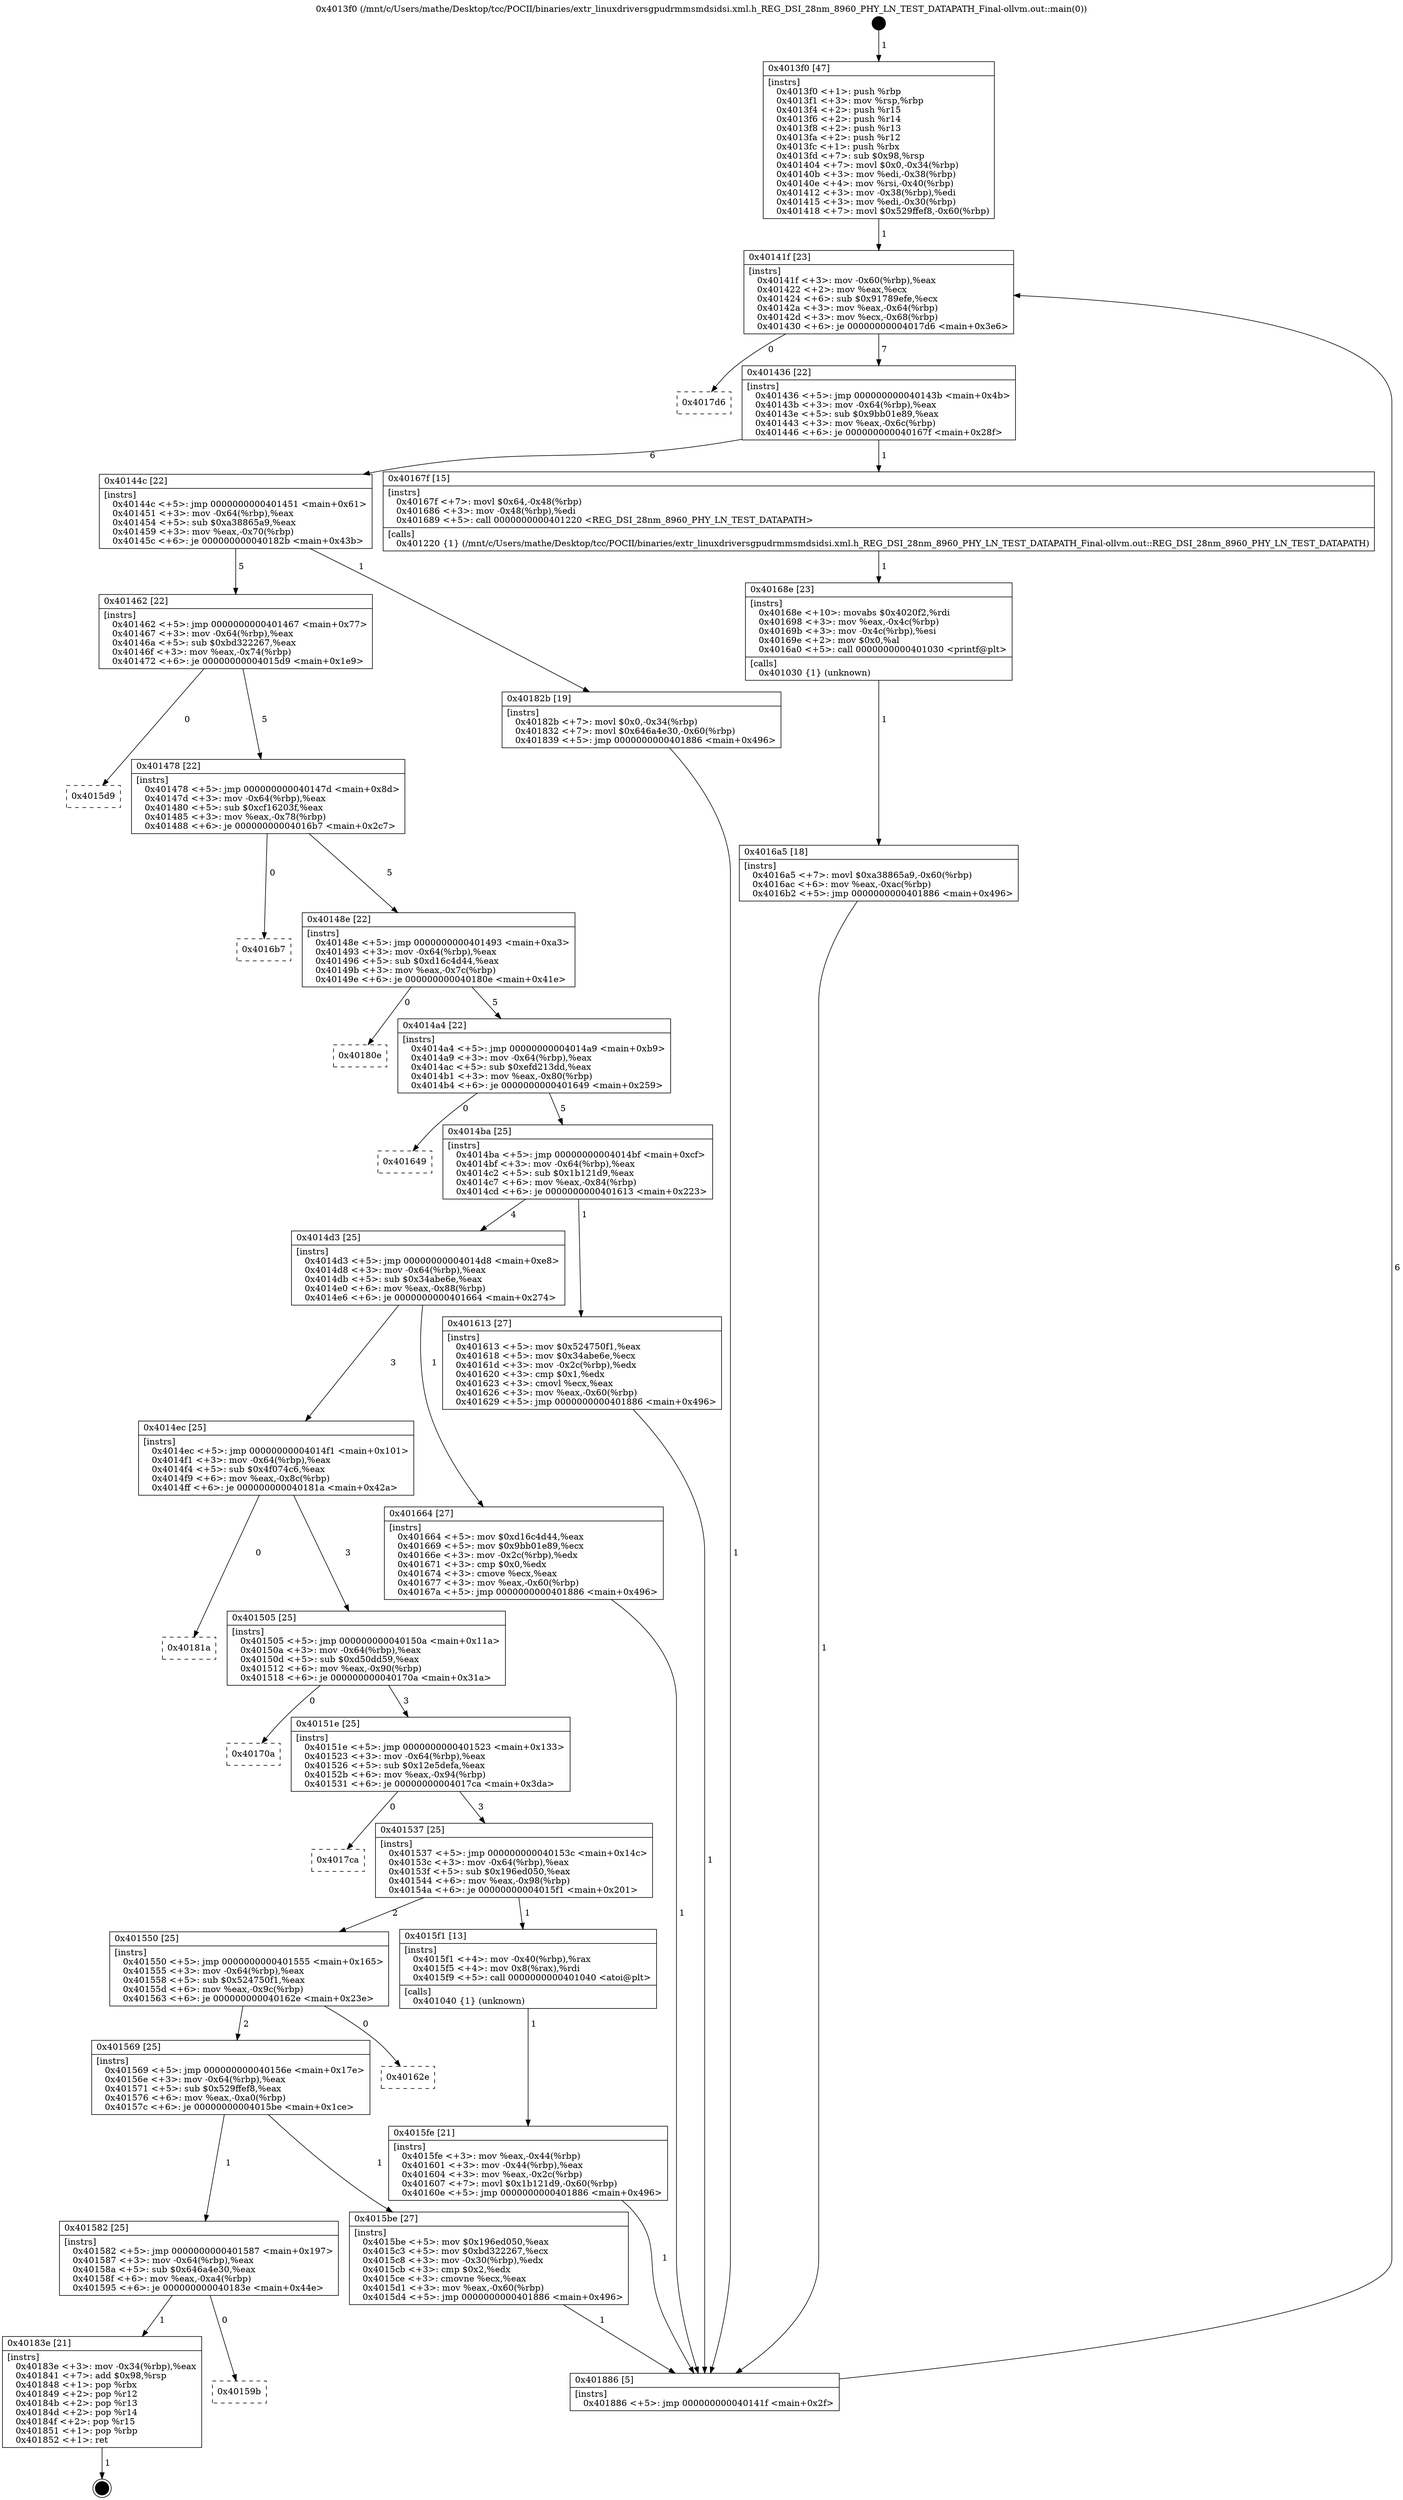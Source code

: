 digraph "0x4013f0" {
  label = "0x4013f0 (/mnt/c/Users/mathe/Desktop/tcc/POCII/binaries/extr_linuxdriversgpudrmmsmdsidsi.xml.h_REG_DSI_28nm_8960_PHY_LN_TEST_DATAPATH_Final-ollvm.out::main(0))"
  labelloc = "t"
  node[shape=record]

  Entry [label="",width=0.3,height=0.3,shape=circle,fillcolor=black,style=filled]
  "0x40141f" [label="{
     0x40141f [23]\l
     | [instrs]\l
     &nbsp;&nbsp;0x40141f \<+3\>: mov -0x60(%rbp),%eax\l
     &nbsp;&nbsp;0x401422 \<+2\>: mov %eax,%ecx\l
     &nbsp;&nbsp;0x401424 \<+6\>: sub $0x91789efe,%ecx\l
     &nbsp;&nbsp;0x40142a \<+3\>: mov %eax,-0x64(%rbp)\l
     &nbsp;&nbsp;0x40142d \<+3\>: mov %ecx,-0x68(%rbp)\l
     &nbsp;&nbsp;0x401430 \<+6\>: je 00000000004017d6 \<main+0x3e6\>\l
  }"]
  "0x4017d6" [label="{
     0x4017d6\l
  }", style=dashed]
  "0x401436" [label="{
     0x401436 [22]\l
     | [instrs]\l
     &nbsp;&nbsp;0x401436 \<+5\>: jmp 000000000040143b \<main+0x4b\>\l
     &nbsp;&nbsp;0x40143b \<+3\>: mov -0x64(%rbp),%eax\l
     &nbsp;&nbsp;0x40143e \<+5\>: sub $0x9bb01e89,%eax\l
     &nbsp;&nbsp;0x401443 \<+3\>: mov %eax,-0x6c(%rbp)\l
     &nbsp;&nbsp;0x401446 \<+6\>: je 000000000040167f \<main+0x28f\>\l
  }"]
  Exit [label="",width=0.3,height=0.3,shape=circle,fillcolor=black,style=filled,peripheries=2]
  "0x40167f" [label="{
     0x40167f [15]\l
     | [instrs]\l
     &nbsp;&nbsp;0x40167f \<+7\>: movl $0x64,-0x48(%rbp)\l
     &nbsp;&nbsp;0x401686 \<+3\>: mov -0x48(%rbp),%edi\l
     &nbsp;&nbsp;0x401689 \<+5\>: call 0000000000401220 \<REG_DSI_28nm_8960_PHY_LN_TEST_DATAPATH\>\l
     | [calls]\l
     &nbsp;&nbsp;0x401220 \{1\} (/mnt/c/Users/mathe/Desktop/tcc/POCII/binaries/extr_linuxdriversgpudrmmsmdsidsi.xml.h_REG_DSI_28nm_8960_PHY_LN_TEST_DATAPATH_Final-ollvm.out::REG_DSI_28nm_8960_PHY_LN_TEST_DATAPATH)\l
  }"]
  "0x40144c" [label="{
     0x40144c [22]\l
     | [instrs]\l
     &nbsp;&nbsp;0x40144c \<+5\>: jmp 0000000000401451 \<main+0x61\>\l
     &nbsp;&nbsp;0x401451 \<+3\>: mov -0x64(%rbp),%eax\l
     &nbsp;&nbsp;0x401454 \<+5\>: sub $0xa38865a9,%eax\l
     &nbsp;&nbsp;0x401459 \<+3\>: mov %eax,-0x70(%rbp)\l
     &nbsp;&nbsp;0x40145c \<+6\>: je 000000000040182b \<main+0x43b\>\l
  }"]
  "0x40159b" [label="{
     0x40159b\l
  }", style=dashed]
  "0x40182b" [label="{
     0x40182b [19]\l
     | [instrs]\l
     &nbsp;&nbsp;0x40182b \<+7\>: movl $0x0,-0x34(%rbp)\l
     &nbsp;&nbsp;0x401832 \<+7\>: movl $0x646a4e30,-0x60(%rbp)\l
     &nbsp;&nbsp;0x401839 \<+5\>: jmp 0000000000401886 \<main+0x496\>\l
  }"]
  "0x401462" [label="{
     0x401462 [22]\l
     | [instrs]\l
     &nbsp;&nbsp;0x401462 \<+5\>: jmp 0000000000401467 \<main+0x77\>\l
     &nbsp;&nbsp;0x401467 \<+3\>: mov -0x64(%rbp),%eax\l
     &nbsp;&nbsp;0x40146a \<+5\>: sub $0xbd322267,%eax\l
     &nbsp;&nbsp;0x40146f \<+3\>: mov %eax,-0x74(%rbp)\l
     &nbsp;&nbsp;0x401472 \<+6\>: je 00000000004015d9 \<main+0x1e9\>\l
  }"]
  "0x40183e" [label="{
     0x40183e [21]\l
     | [instrs]\l
     &nbsp;&nbsp;0x40183e \<+3\>: mov -0x34(%rbp),%eax\l
     &nbsp;&nbsp;0x401841 \<+7\>: add $0x98,%rsp\l
     &nbsp;&nbsp;0x401848 \<+1\>: pop %rbx\l
     &nbsp;&nbsp;0x401849 \<+2\>: pop %r12\l
     &nbsp;&nbsp;0x40184b \<+2\>: pop %r13\l
     &nbsp;&nbsp;0x40184d \<+2\>: pop %r14\l
     &nbsp;&nbsp;0x40184f \<+2\>: pop %r15\l
     &nbsp;&nbsp;0x401851 \<+1\>: pop %rbp\l
     &nbsp;&nbsp;0x401852 \<+1\>: ret\l
  }"]
  "0x4015d9" [label="{
     0x4015d9\l
  }", style=dashed]
  "0x401478" [label="{
     0x401478 [22]\l
     | [instrs]\l
     &nbsp;&nbsp;0x401478 \<+5\>: jmp 000000000040147d \<main+0x8d\>\l
     &nbsp;&nbsp;0x40147d \<+3\>: mov -0x64(%rbp),%eax\l
     &nbsp;&nbsp;0x401480 \<+5\>: sub $0xcf16203f,%eax\l
     &nbsp;&nbsp;0x401485 \<+3\>: mov %eax,-0x78(%rbp)\l
     &nbsp;&nbsp;0x401488 \<+6\>: je 00000000004016b7 \<main+0x2c7\>\l
  }"]
  "0x4016a5" [label="{
     0x4016a5 [18]\l
     | [instrs]\l
     &nbsp;&nbsp;0x4016a5 \<+7\>: movl $0xa38865a9,-0x60(%rbp)\l
     &nbsp;&nbsp;0x4016ac \<+6\>: mov %eax,-0xac(%rbp)\l
     &nbsp;&nbsp;0x4016b2 \<+5\>: jmp 0000000000401886 \<main+0x496\>\l
  }"]
  "0x4016b7" [label="{
     0x4016b7\l
  }", style=dashed]
  "0x40148e" [label="{
     0x40148e [22]\l
     | [instrs]\l
     &nbsp;&nbsp;0x40148e \<+5\>: jmp 0000000000401493 \<main+0xa3\>\l
     &nbsp;&nbsp;0x401493 \<+3\>: mov -0x64(%rbp),%eax\l
     &nbsp;&nbsp;0x401496 \<+5\>: sub $0xd16c4d44,%eax\l
     &nbsp;&nbsp;0x40149b \<+3\>: mov %eax,-0x7c(%rbp)\l
     &nbsp;&nbsp;0x40149e \<+6\>: je 000000000040180e \<main+0x41e\>\l
  }"]
  "0x40168e" [label="{
     0x40168e [23]\l
     | [instrs]\l
     &nbsp;&nbsp;0x40168e \<+10\>: movabs $0x4020f2,%rdi\l
     &nbsp;&nbsp;0x401698 \<+3\>: mov %eax,-0x4c(%rbp)\l
     &nbsp;&nbsp;0x40169b \<+3\>: mov -0x4c(%rbp),%esi\l
     &nbsp;&nbsp;0x40169e \<+2\>: mov $0x0,%al\l
     &nbsp;&nbsp;0x4016a0 \<+5\>: call 0000000000401030 \<printf@plt\>\l
     | [calls]\l
     &nbsp;&nbsp;0x401030 \{1\} (unknown)\l
  }"]
  "0x40180e" [label="{
     0x40180e\l
  }", style=dashed]
  "0x4014a4" [label="{
     0x4014a4 [22]\l
     | [instrs]\l
     &nbsp;&nbsp;0x4014a4 \<+5\>: jmp 00000000004014a9 \<main+0xb9\>\l
     &nbsp;&nbsp;0x4014a9 \<+3\>: mov -0x64(%rbp),%eax\l
     &nbsp;&nbsp;0x4014ac \<+5\>: sub $0xefd213dd,%eax\l
     &nbsp;&nbsp;0x4014b1 \<+3\>: mov %eax,-0x80(%rbp)\l
     &nbsp;&nbsp;0x4014b4 \<+6\>: je 0000000000401649 \<main+0x259\>\l
  }"]
  "0x4015fe" [label="{
     0x4015fe [21]\l
     | [instrs]\l
     &nbsp;&nbsp;0x4015fe \<+3\>: mov %eax,-0x44(%rbp)\l
     &nbsp;&nbsp;0x401601 \<+3\>: mov -0x44(%rbp),%eax\l
     &nbsp;&nbsp;0x401604 \<+3\>: mov %eax,-0x2c(%rbp)\l
     &nbsp;&nbsp;0x401607 \<+7\>: movl $0x1b121d9,-0x60(%rbp)\l
     &nbsp;&nbsp;0x40160e \<+5\>: jmp 0000000000401886 \<main+0x496\>\l
  }"]
  "0x401649" [label="{
     0x401649\l
  }", style=dashed]
  "0x4014ba" [label="{
     0x4014ba [25]\l
     | [instrs]\l
     &nbsp;&nbsp;0x4014ba \<+5\>: jmp 00000000004014bf \<main+0xcf\>\l
     &nbsp;&nbsp;0x4014bf \<+3\>: mov -0x64(%rbp),%eax\l
     &nbsp;&nbsp;0x4014c2 \<+5\>: sub $0x1b121d9,%eax\l
     &nbsp;&nbsp;0x4014c7 \<+6\>: mov %eax,-0x84(%rbp)\l
     &nbsp;&nbsp;0x4014cd \<+6\>: je 0000000000401613 \<main+0x223\>\l
  }"]
  "0x4013f0" [label="{
     0x4013f0 [47]\l
     | [instrs]\l
     &nbsp;&nbsp;0x4013f0 \<+1\>: push %rbp\l
     &nbsp;&nbsp;0x4013f1 \<+3\>: mov %rsp,%rbp\l
     &nbsp;&nbsp;0x4013f4 \<+2\>: push %r15\l
     &nbsp;&nbsp;0x4013f6 \<+2\>: push %r14\l
     &nbsp;&nbsp;0x4013f8 \<+2\>: push %r13\l
     &nbsp;&nbsp;0x4013fa \<+2\>: push %r12\l
     &nbsp;&nbsp;0x4013fc \<+1\>: push %rbx\l
     &nbsp;&nbsp;0x4013fd \<+7\>: sub $0x98,%rsp\l
     &nbsp;&nbsp;0x401404 \<+7\>: movl $0x0,-0x34(%rbp)\l
     &nbsp;&nbsp;0x40140b \<+3\>: mov %edi,-0x38(%rbp)\l
     &nbsp;&nbsp;0x40140e \<+4\>: mov %rsi,-0x40(%rbp)\l
     &nbsp;&nbsp;0x401412 \<+3\>: mov -0x38(%rbp),%edi\l
     &nbsp;&nbsp;0x401415 \<+3\>: mov %edi,-0x30(%rbp)\l
     &nbsp;&nbsp;0x401418 \<+7\>: movl $0x529ffef8,-0x60(%rbp)\l
  }"]
  "0x401613" [label="{
     0x401613 [27]\l
     | [instrs]\l
     &nbsp;&nbsp;0x401613 \<+5\>: mov $0x524750f1,%eax\l
     &nbsp;&nbsp;0x401618 \<+5\>: mov $0x34abe6e,%ecx\l
     &nbsp;&nbsp;0x40161d \<+3\>: mov -0x2c(%rbp),%edx\l
     &nbsp;&nbsp;0x401620 \<+3\>: cmp $0x1,%edx\l
     &nbsp;&nbsp;0x401623 \<+3\>: cmovl %ecx,%eax\l
     &nbsp;&nbsp;0x401626 \<+3\>: mov %eax,-0x60(%rbp)\l
     &nbsp;&nbsp;0x401629 \<+5\>: jmp 0000000000401886 \<main+0x496\>\l
  }"]
  "0x4014d3" [label="{
     0x4014d3 [25]\l
     | [instrs]\l
     &nbsp;&nbsp;0x4014d3 \<+5\>: jmp 00000000004014d8 \<main+0xe8\>\l
     &nbsp;&nbsp;0x4014d8 \<+3\>: mov -0x64(%rbp),%eax\l
     &nbsp;&nbsp;0x4014db \<+5\>: sub $0x34abe6e,%eax\l
     &nbsp;&nbsp;0x4014e0 \<+6\>: mov %eax,-0x88(%rbp)\l
     &nbsp;&nbsp;0x4014e6 \<+6\>: je 0000000000401664 \<main+0x274\>\l
  }"]
  "0x401886" [label="{
     0x401886 [5]\l
     | [instrs]\l
     &nbsp;&nbsp;0x401886 \<+5\>: jmp 000000000040141f \<main+0x2f\>\l
  }"]
  "0x401664" [label="{
     0x401664 [27]\l
     | [instrs]\l
     &nbsp;&nbsp;0x401664 \<+5\>: mov $0xd16c4d44,%eax\l
     &nbsp;&nbsp;0x401669 \<+5\>: mov $0x9bb01e89,%ecx\l
     &nbsp;&nbsp;0x40166e \<+3\>: mov -0x2c(%rbp),%edx\l
     &nbsp;&nbsp;0x401671 \<+3\>: cmp $0x0,%edx\l
     &nbsp;&nbsp;0x401674 \<+3\>: cmove %ecx,%eax\l
     &nbsp;&nbsp;0x401677 \<+3\>: mov %eax,-0x60(%rbp)\l
     &nbsp;&nbsp;0x40167a \<+5\>: jmp 0000000000401886 \<main+0x496\>\l
  }"]
  "0x4014ec" [label="{
     0x4014ec [25]\l
     | [instrs]\l
     &nbsp;&nbsp;0x4014ec \<+5\>: jmp 00000000004014f1 \<main+0x101\>\l
     &nbsp;&nbsp;0x4014f1 \<+3\>: mov -0x64(%rbp),%eax\l
     &nbsp;&nbsp;0x4014f4 \<+5\>: sub $0x4f074c6,%eax\l
     &nbsp;&nbsp;0x4014f9 \<+6\>: mov %eax,-0x8c(%rbp)\l
     &nbsp;&nbsp;0x4014ff \<+6\>: je 000000000040181a \<main+0x42a\>\l
  }"]
  "0x401582" [label="{
     0x401582 [25]\l
     | [instrs]\l
     &nbsp;&nbsp;0x401582 \<+5\>: jmp 0000000000401587 \<main+0x197\>\l
     &nbsp;&nbsp;0x401587 \<+3\>: mov -0x64(%rbp),%eax\l
     &nbsp;&nbsp;0x40158a \<+5\>: sub $0x646a4e30,%eax\l
     &nbsp;&nbsp;0x40158f \<+6\>: mov %eax,-0xa4(%rbp)\l
     &nbsp;&nbsp;0x401595 \<+6\>: je 000000000040183e \<main+0x44e\>\l
  }"]
  "0x40181a" [label="{
     0x40181a\l
  }", style=dashed]
  "0x401505" [label="{
     0x401505 [25]\l
     | [instrs]\l
     &nbsp;&nbsp;0x401505 \<+5\>: jmp 000000000040150a \<main+0x11a\>\l
     &nbsp;&nbsp;0x40150a \<+3\>: mov -0x64(%rbp),%eax\l
     &nbsp;&nbsp;0x40150d \<+5\>: sub $0xd50dd59,%eax\l
     &nbsp;&nbsp;0x401512 \<+6\>: mov %eax,-0x90(%rbp)\l
     &nbsp;&nbsp;0x401518 \<+6\>: je 000000000040170a \<main+0x31a\>\l
  }"]
  "0x4015be" [label="{
     0x4015be [27]\l
     | [instrs]\l
     &nbsp;&nbsp;0x4015be \<+5\>: mov $0x196ed050,%eax\l
     &nbsp;&nbsp;0x4015c3 \<+5\>: mov $0xbd322267,%ecx\l
     &nbsp;&nbsp;0x4015c8 \<+3\>: mov -0x30(%rbp),%edx\l
     &nbsp;&nbsp;0x4015cb \<+3\>: cmp $0x2,%edx\l
     &nbsp;&nbsp;0x4015ce \<+3\>: cmovne %ecx,%eax\l
     &nbsp;&nbsp;0x4015d1 \<+3\>: mov %eax,-0x60(%rbp)\l
     &nbsp;&nbsp;0x4015d4 \<+5\>: jmp 0000000000401886 \<main+0x496\>\l
  }"]
  "0x40170a" [label="{
     0x40170a\l
  }", style=dashed]
  "0x40151e" [label="{
     0x40151e [25]\l
     | [instrs]\l
     &nbsp;&nbsp;0x40151e \<+5\>: jmp 0000000000401523 \<main+0x133\>\l
     &nbsp;&nbsp;0x401523 \<+3\>: mov -0x64(%rbp),%eax\l
     &nbsp;&nbsp;0x401526 \<+5\>: sub $0x12e5defa,%eax\l
     &nbsp;&nbsp;0x40152b \<+6\>: mov %eax,-0x94(%rbp)\l
     &nbsp;&nbsp;0x401531 \<+6\>: je 00000000004017ca \<main+0x3da\>\l
  }"]
  "0x401569" [label="{
     0x401569 [25]\l
     | [instrs]\l
     &nbsp;&nbsp;0x401569 \<+5\>: jmp 000000000040156e \<main+0x17e\>\l
     &nbsp;&nbsp;0x40156e \<+3\>: mov -0x64(%rbp),%eax\l
     &nbsp;&nbsp;0x401571 \<+5\>: sub $0x529ffef8,%eax\l
     &nbsp;&nbsp;0x401576 \<+6\>: mov %eax,-0xa0(%rbp)\l
     &nbsp;&nbsp;0x40157c \<+6\>: je 00000000004015be \<main+0x1ce\>\l
  }"]
  "0x4017ca" [label="{
     0x4017ca\l
  }", style=dashed]
  "0x401537" [label="{
     0x401537 [25]\l
     | [instrs]\l
     &nbsp;&nbsp;0x401537 \<+5\>: jmp 000000000040153c \<main+0x14c\>\l
     &nbsp;&nbsp;0x40153c \<+3\>: mov -0x64(%rbp),%eax\l
     &nbsp;&nbsp;0x40153f \<+5\>: sub $0x196ed050,%eax\l
     &nbsp;&nbsp;0x401544 \<+6\>: mov %eax,-0x98(%rbp)\l
     &nbsp;&nbsp;0x40154a \<+6\>: je 00000000004015f1 \<main+0x201\>\l
  }"]
  "0x40162e" [label="{
     0x40162e\l
  }", style=dashed]
  "0x4015f1" [label="{
     0x4015f1 [13]\l
     | [instrs]\l
     &nbsp;&nbsp;0x4015f1 \<+4\>: mov -0x40(%rbp),%rax\l
     &nbsp;&nbsp;0x4015f5 \<+4\>: mov 0x8(%rax),%rdi\l
     &nbsp;&nbsp;0x4015f9 \<+5\>: call 0000000000401040 \<atoi@plt\>\l
     | [calls]\l
     &nbsp;&nbsp;0x401040 \{1\} (unknown)\l
  }"]
  "0x401550" [label="{
     0x401550 [25]\l
     | [instrs]\l
     &nbsp;&nbsp;0x401550 \<+5\>: jmp 0000000000401555 \<main+0x165\>\l
     &nbsp;&nbsp;0x401555 \<+3\>: mov -0x64(%rbp),%eax\l
     &nbsp;&nbsp;0x401558 \<+5\>: sub $0x524750f1,%eax\l
     &nbsp;&nbsp;0x40155d \<+6\>: mov %eax,-0x9c(%rbp)\l
     &nbsp;&nbsp;0x401563 \<+6\>: je 000000000040162e \<main+0x23e\>\l
  }"]
  Entry -> "0x4013f0" [label=" 1"]
  "0x40141f" -> "0x4017d6" [label=" 0"]
  "0x40141f" -> "0x401436" [label=" 7"]
  "0x40183e" -> Exit [label=" 1"]
  "0x401436" -> "0x40167f" [label=" 1"]
  "0x401436" -> "0x40144c" [label=" 6"]
  "0x401582" -> "0x40159b" [label=" 0"]
  "0x40144c" -> "0x40182b" [label=" 1"]
  "0x40144c" -> "0x401462" [label=" 5"]
  "0x401582" -> "0x40183e" [label=" 1"]
  "0x401462" -> "0x4015d9" [label=" 0"]
  "0x401462" -> "0x401478" [label=" 5"]
  "0x40182b" -> "0x401886" [label=" 1"]
  "0x401478" -> "0x4016b7" [label=" 0"]
  "0x401478" -> "0x40148e" [label=" 5"]
  "0x4016a5" -> "0x401886" [label=" 1"]
  "0x40148e" -> "0x40180e" [label=" 0"]
  "0x40148e" -> "0x4014a4" [label=" 5"]
  "0x40168e" -> "0x4016a5" [label=" 1"]
  "0x4014a4" -> "0x401649" [label=" 0"]
  "0x4014a4" -> "0x4014ba" [label=" 5"]
  "0x40167f" -> "0x40168e" [label=" 1"]
  "0x4014ba" -> "0x401613" [label=" 1"]
  "0x4014ba" -> "0x4014d3" [label=" 4"]
  "0x401664" -> "0x401886" [label=" 1"]
  "0x4014d3" -> "0x401664" [label=" 1"]
  "0x4014d3" -> "0x4014ec" [label=" 3"]
  "0x401613" -> "0x401886" [label=" 1"]
  "0x4014ec" -> "0x40181a" [label=" 0"]
  "0x4014ec" -> "0x401505" [label=" 3"]
  "0x4015fe" -> "0x401886" [label=" 1"]
  "0x401505" -> "0x40170a" [label=" 0"]
  "0x401505" -> "0x40151e" [label=" 3"]
  "0x4015f1" -> "0x4015fe" [label=" 1"]
  "0x40151e" -> "0x4017ca" [label=" 0"]
  "0x40151e" -> "0x401537" [label=" 3"]
  "0x4013f0" -> "0x40141f" [label=" 1"]
  "0x401537" -> "0x4015f1" [label=" 1"]
  "0x401537" -> "0x401550" [label=" 2"]
  "0x4015be" -> "0x401886" [label=" 1"]
  "0x401550" -> "0x40162e" [label=" 0"]
  "0x401550" -> "0x401569" [label=" 2"]
  "0x401886" -> "0x40141f" [label=" 6"]
  "0x401569" -> "0x4015be" [label=" 1"]
  "0x401569" -> "0x401582" [label=" 1"]
}
